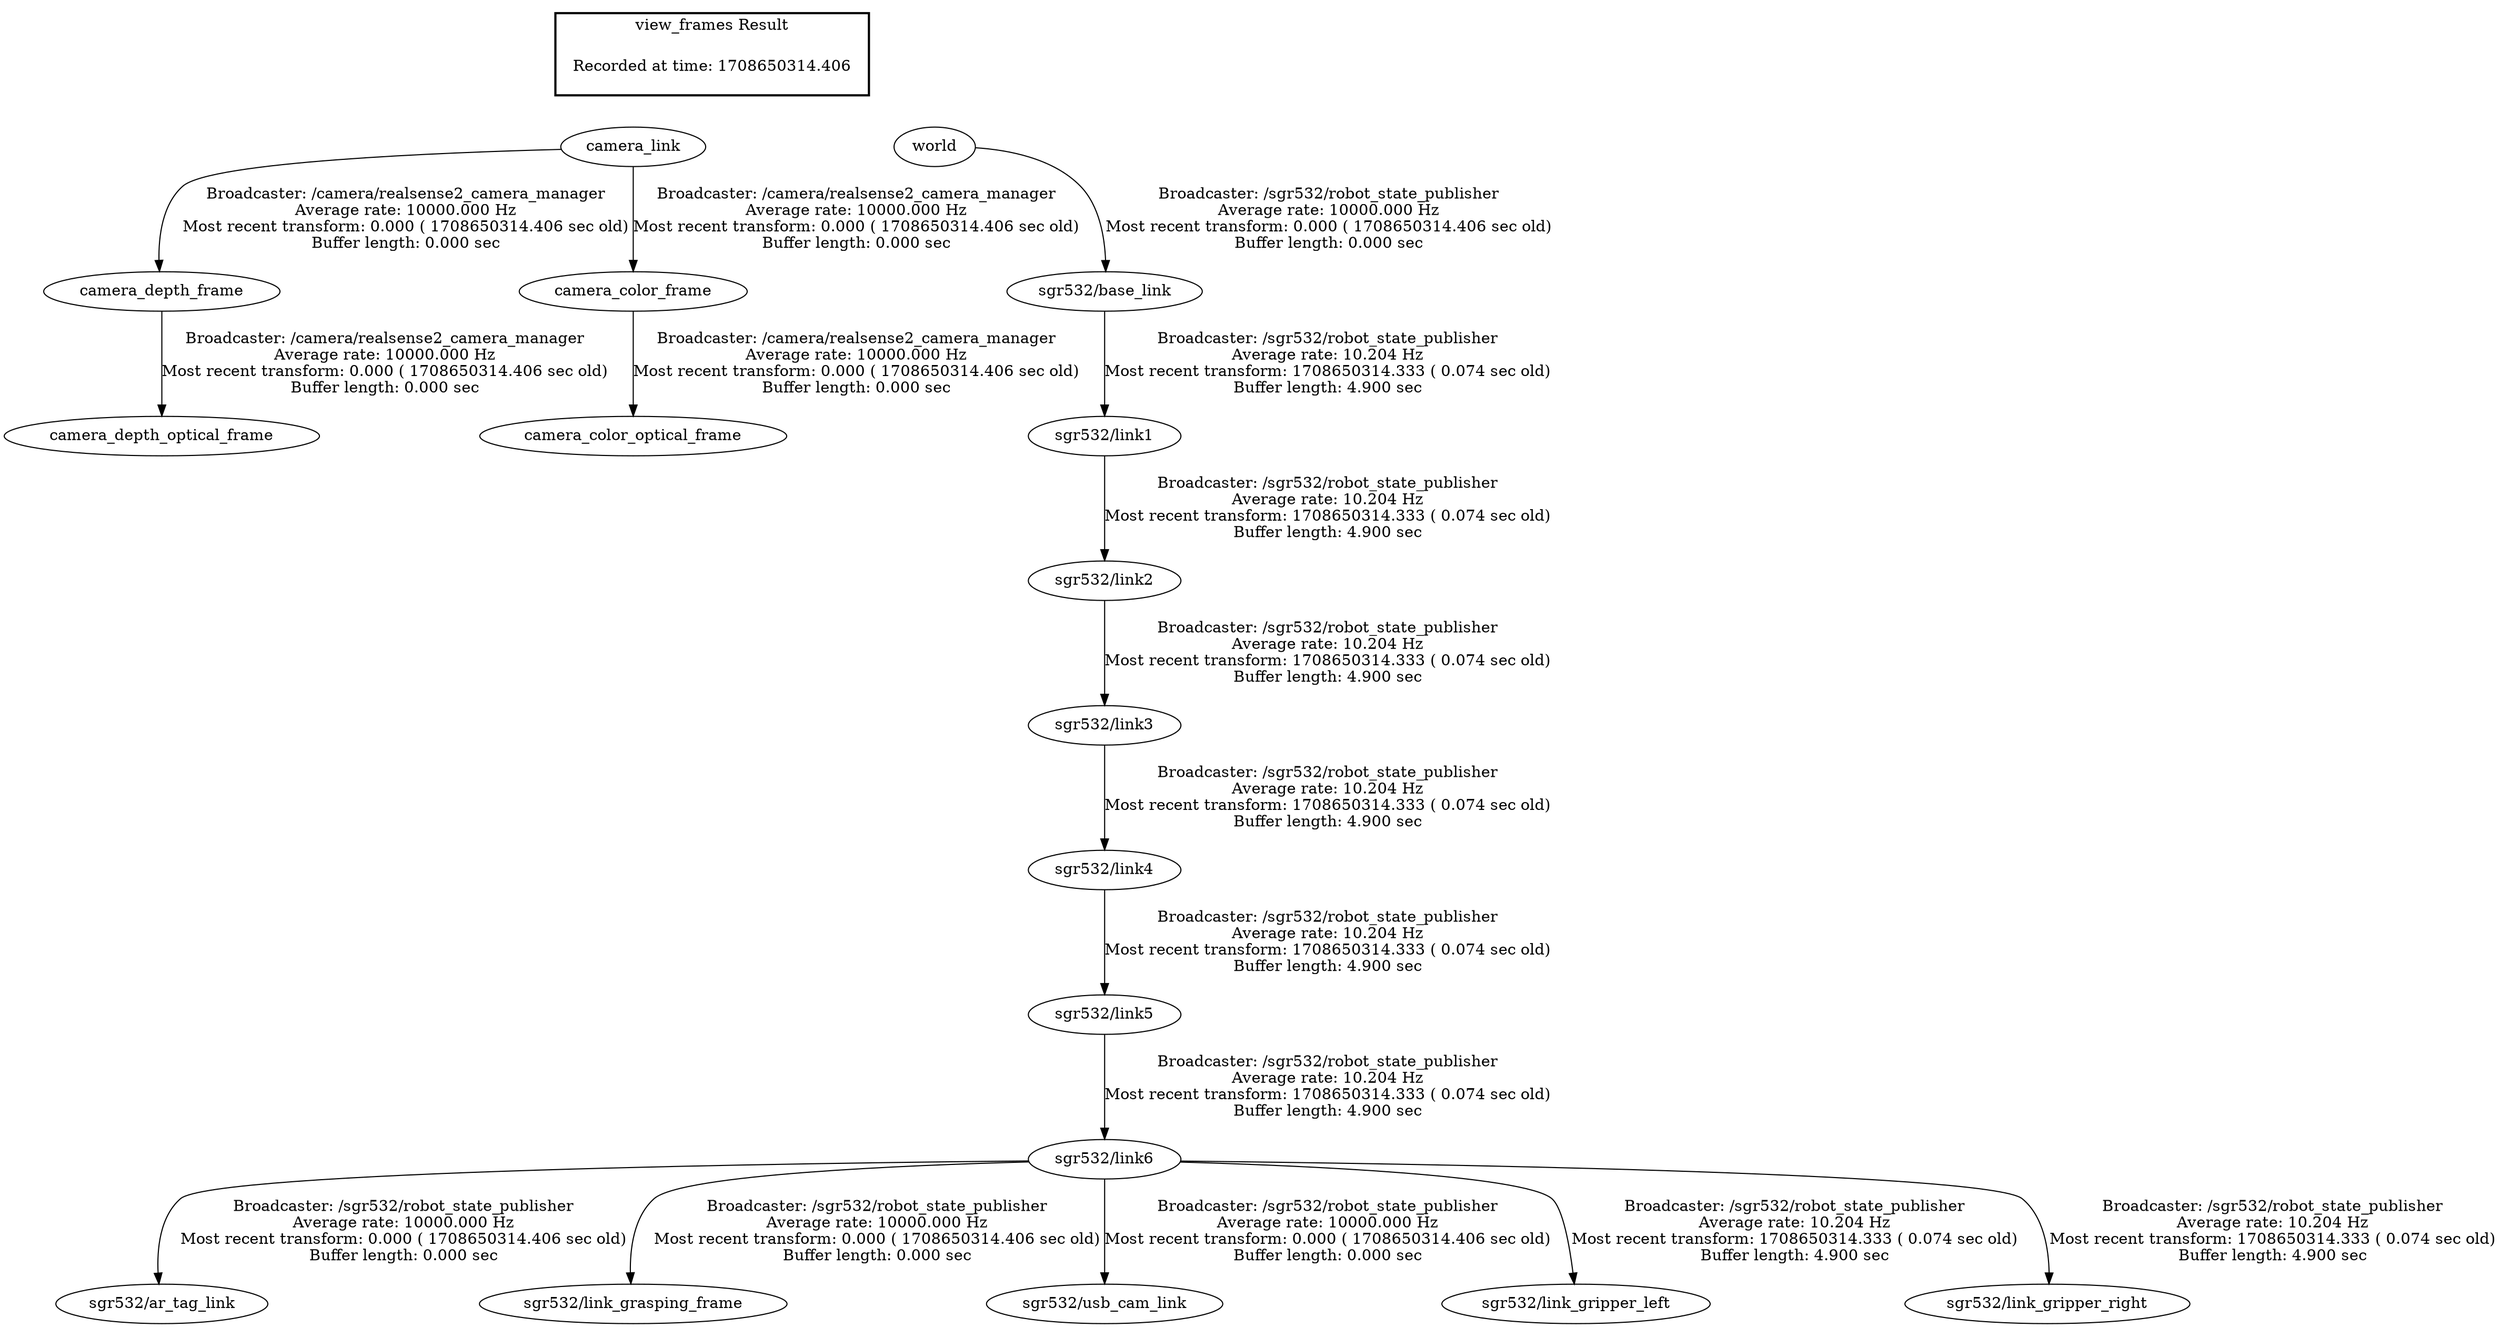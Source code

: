 digraph G {
"camera_link" -> "camera_depth_frame"[label="Broadcaster: /camera/realsense2_camera_manager\nAverage rate: 10000.000 Hz\nMost recent transform: 0.000 ( 1708650314.406 sec old)\nBuffer length: 0.000 sec\n"];
"camera_depth_frame" -> "camera_depth_optical_frame"[label="Broadcaster: /camera/realsense2_camera_manager\nAverage rate: 10000.000 Hz\nMost recent transform: 0.000 ( 1708650314.406 sec old)\nBuffer length: 0.000 sec\n"];
"camera_link" -> "camera_color_frame"[label="Broadcaster: /camera/realsense2_camera_manager\nAverage rate: 10000.000 Hz\nMost recent transform: 0.000 ( 1708650314.406 sec old)\nBuffer length: 0.000 sec\n"];
"camera_color_frame" -> "camera_color_optical_frame"[label="Broadcaster: /camera/realsense2_camera_manager\nAverage rate: 10000.000 Hz\nMost recent transform: 0.000 ( 1708650314.406 sec old)\nBuffer length: 0.000 sec\n"];
"world" -> "sgr532/base_link"[label="Broadcaster: /sgr532/robot_state_publisher\nAverage rate: 10000.000 Hz\nMost recent transform: 0.000 ( 1708650314.406 sec old)\nBuffer length: 0.000 sec\n"];
"sgr532/link6" -> "sgr532/ar_tag_link"[label="Broadcaster: /sgr532/robot_state_publisher\nAverage rate: 10000.000 Hz\nMost recent transform: 0.000 ( 1708650314.406 sec old)\nBuffer length: 0.000 sec\n"];
"sgr532/link5" -> "sgr532/link6"[label="Broadcaster: /sgr532/robot_state_publisher\nAverage rate: 10.204 Hz\nMost recent transform: 1708650314.333 ( 0.074 sec old)\nBuffer length: 4.900 sec\n"];
"sgr532/link6" -> "sgr532/link_grasping_frame"[label="Broadcaster: /sgr532/robot_state_publisher\nAverage rate: 10000.000 Hz\nMost recent transform: 0.000 ( 1708650314.406 sec old)\nBuffer length: 0.000 sec\n"];
"sgr532/link6" -> "sgr532/usb_cam_link"[label="Broadcaster: /sgr532/robot_state_publisher\nAverage rate: 10000.000 Hz\nMost recent transform: 0.000 ( 1708650314.406 sec old)\nBuffer length: 0.000 sec\n"];
"sgr532/base_link" -> "sgr532/link1"[label="Broadcaster: /sgr532/robot_state_publisher\nAverage rate: 10.204 Hz\nMost recent transform: 1708650314.333 ( 0.074 sec old)\nBuffer length: 4.900 sec\n"];
"sgr532/link1" -> "sgr532/link2"[label="Broadcaster: /sgr532/robot_state_publisher\nAverage rate: 10.204 Hz\nMost recent transform: 1708650314.333 ( 0.074 sec old)\nBuffer length: 4.900 sec\n"];
"sgr532/link2" -> "sgr532/link3"[label="Broadcaster: /sgr532/robot_state_publisher\nAverage rate: 10.204 Hz\nMost recent transform: 1708650314.333 ( 0.074 sec old)\nBuffer length: 4.900 sec\n"];
"sgr532/link3" -> "sgr532/link4"[label="Broadcaster: /sgr532/robot_state_publisher\nAverage rate: 10.204 Hz\nMost recent transform: 1708650314.333 ( 0.074 sec old)\nBuffer length: 4.900 sec\n"];
"sgr532/link4" -> "sgr532/link5"[label="Broadcaster: /sgr532/robot_state_publisher\nAverage rate: 10.204 Hz\nMost recent transform: 1708650314.333 ( 0.074 sec old)\nBuffer length: 4.900 sec\n"];
"sgr532/link6" -> "sgr532/link_gripper_left"[label="Broadcaster: /sgr532/robot_state_publisher\nAverage rate: 10.204 Hz\nMost recent transform: 1708650314.333 ( 0.074 sec old)\nBuffer length: 4.900 sec\n"];
"sgr532/link6" -> "sgr532/link_gripper_right"[label="Broadcaster: /sgr532/robot_state_publisher\nAverage rate: 10.204 Hz\nMost recent transform: 1708650314.333 ( 0.074 sec old)\nBuffer length: 4.900 sec\n"];
edge [style=invis];
 subgraph cluster_legend { style=bold; color=black; label ="view_frames Result";
"Recorded at time: 1708650314.406"[ shape=plaintext ] ;
 }->"camera_link";
edge [style=invis];
 subgraph cluster_legend { style=bold; color=black; label ="view_frames Result";
"Recorded at time: 1708650314.406"[ shape=plaintext ] ;
 }->"world";
}